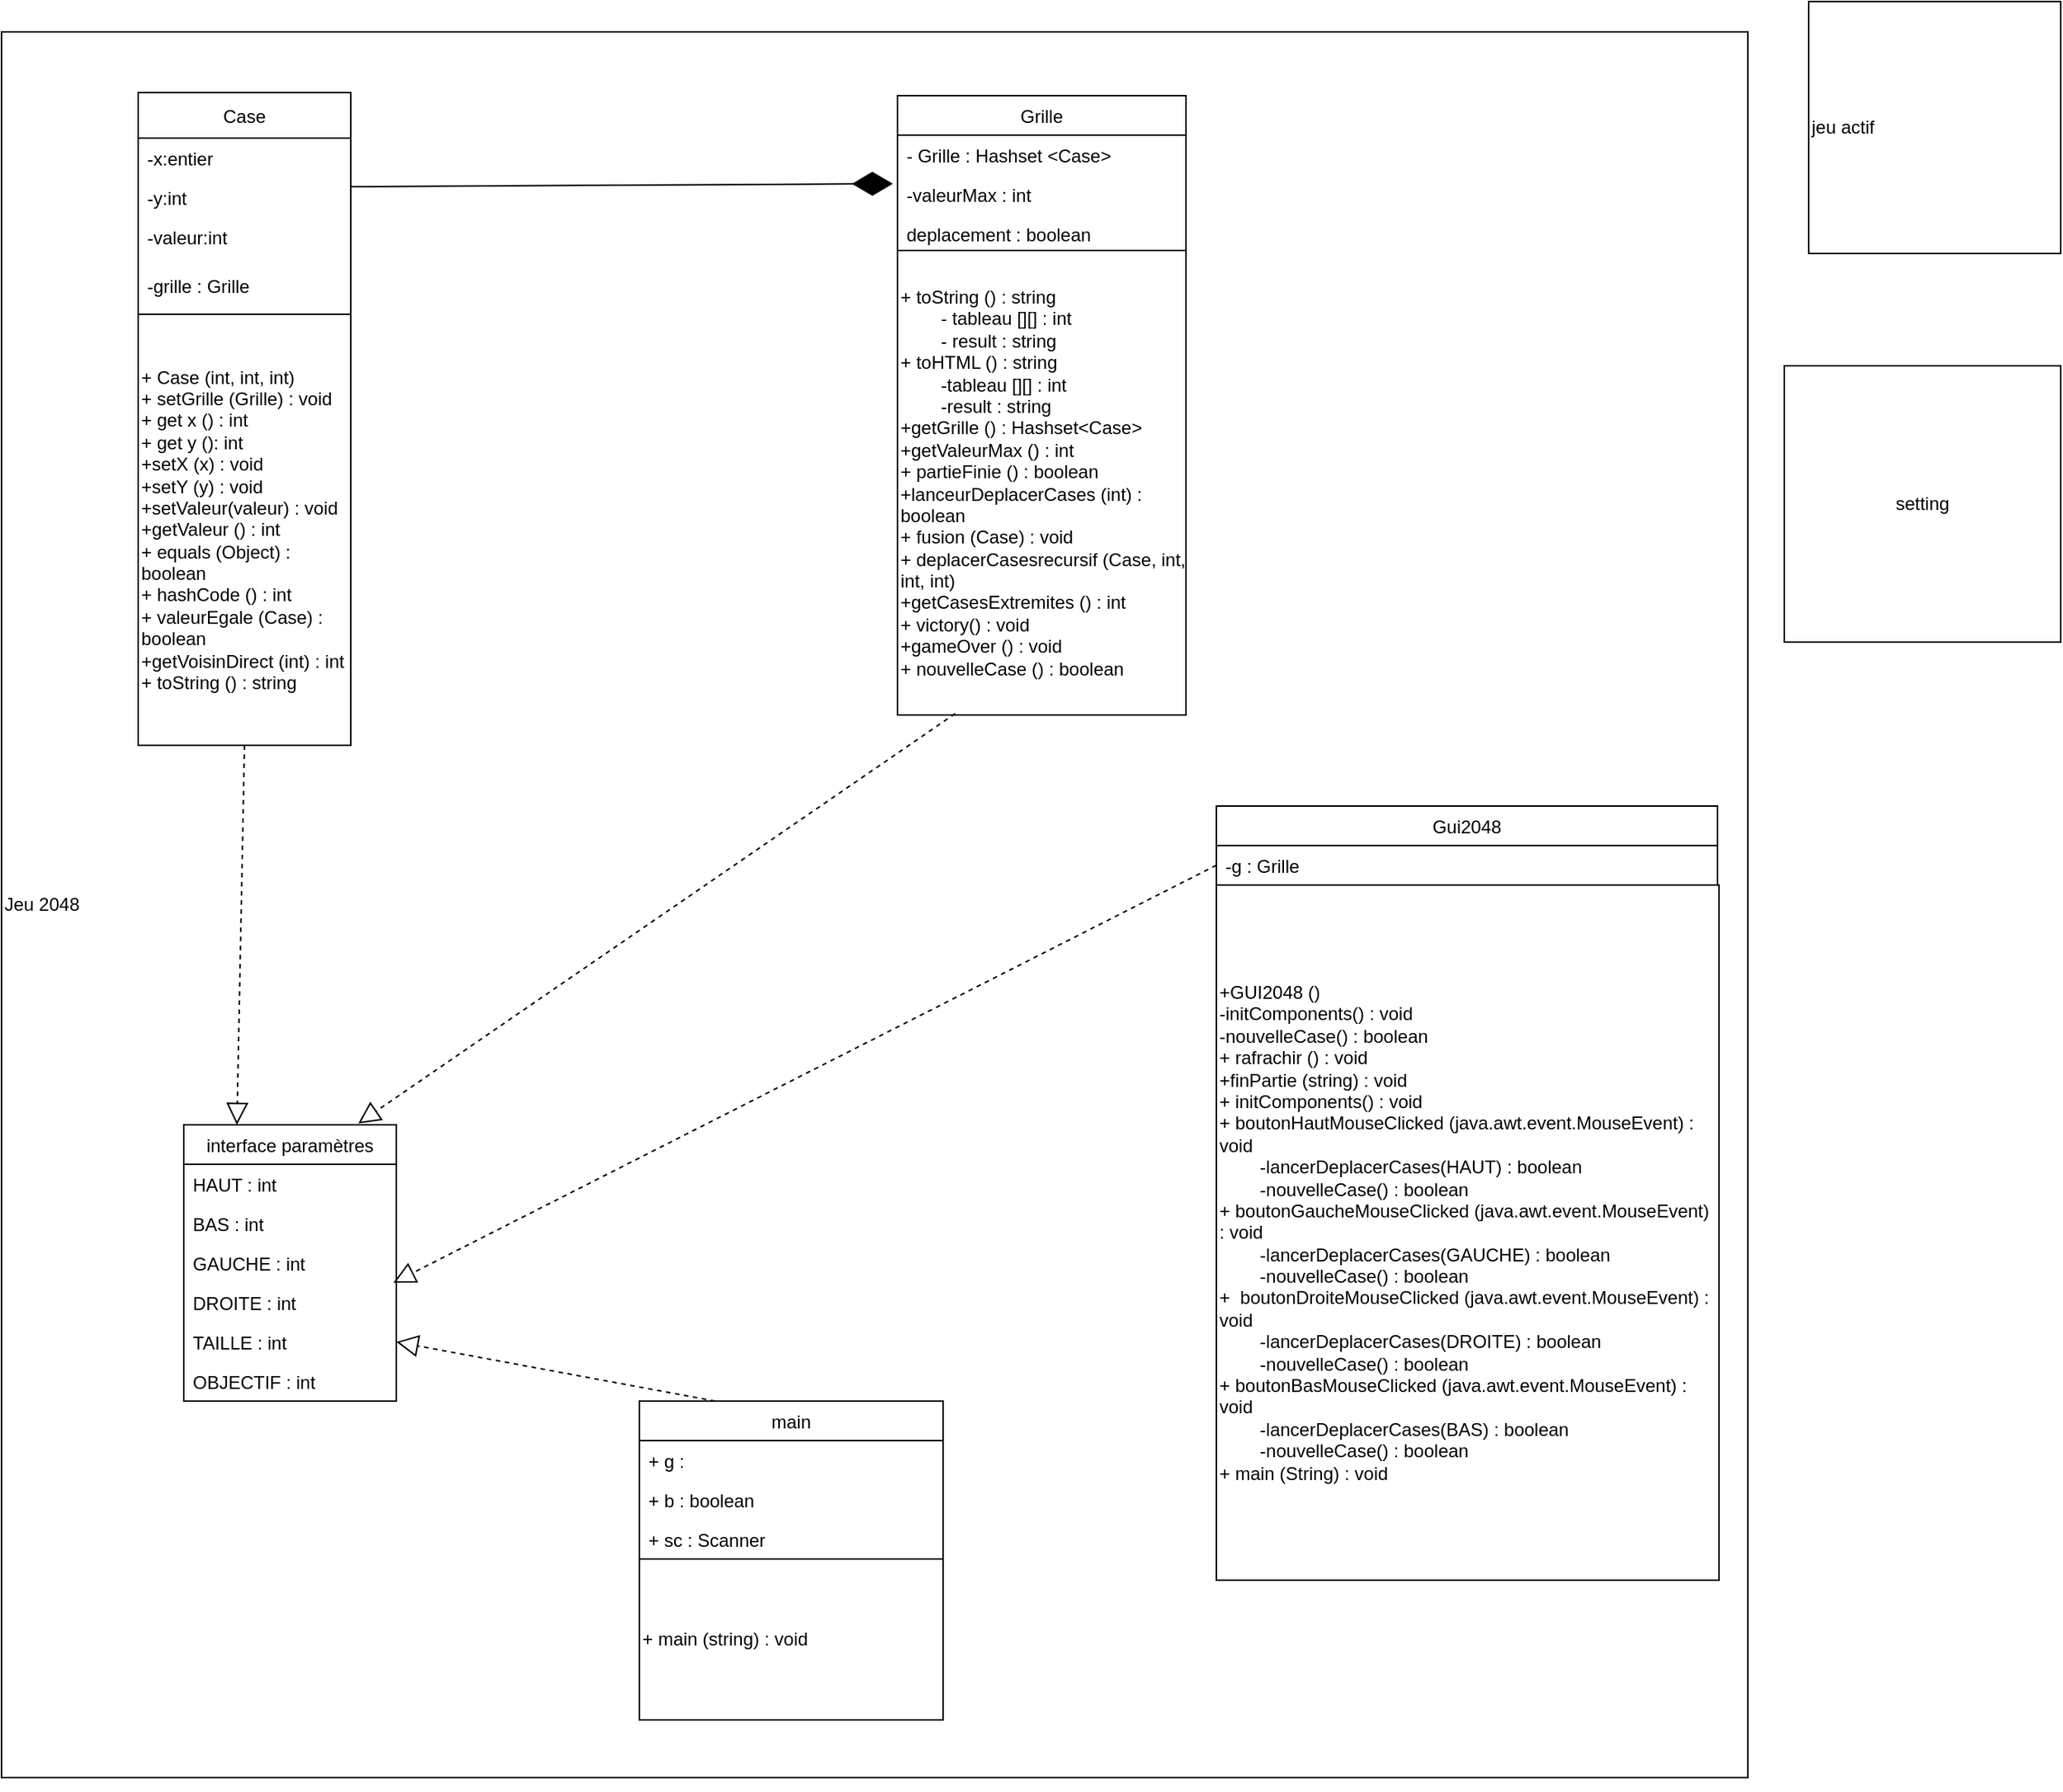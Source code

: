 <mxfile version="20.5.1" type="device"><diagram id="qx1s0ND_YQs_epVK21zp" name="Page-1"><mxGraphModel dx="1422" dy="800" grid="1" gridSize="10" guides="1" tooltips="1" connect="1" arrows="1" fold="1" page="1" pageScale="1" pageWidth="827" pageHeight="1169" math="0" shadow="0"><root><mxCell id="0"/><mxCell id="1" parent="0"/><mxCell id="rsJU6VC2g6ZwBRj6wijp-1" value="Jeu 2048" style="whiteSpace=wrap;html=1;aspect=fixed;align=left;" parent="1" vertex="1"><mxGeometry x="80" y="40" width="1150" height="1150" as="geometry"/></mxCell><mxCell id="rsJU6VC2g6ZwBRj6wijp-6" value="Case" style="swimlane;fontStyle=0;childLayout=stackLayout;horizontal=1;startSize=30;fillColor=none;horizontalStack=0;resizeParent=1;resizeParentMax=0;resizeLast=0;collapsible=1;marginBottom=0;" parent="1" vertex="1"><mxGeometry x="170" y="80" width="140" height="146" as="geometry"/></mxCell><mxCell id="rsJU6VC2g6ZwBRj6wijp-7" value="-x:entier" style="text;strokeColor=none;fillColor=none;align=left;verticalAlign=top;spacingLeft=4;spacingRight=4;overflow=hidden;rotatable=0;points=[[0,0.5],[1,0.5]];portConstraint=eastwest;" parent="rsJU6VC2g6ZwBRj6wijp-6" vertex="1"><mxGeometry y="30" width="140" height="26" as="geometry"/></mxCell><mxCell id="rsJU6VC2g6ZwBRj6wijp-8" value="-y:int" style="text;strokeColor=none;fillColor=none;align=left;verticalAlign=top;spacingLeft=4;spacingRight=4;overflow=hidden;rotatable=0;points=[[0,0.5],[1,0.5]];portConstraint=eastwest;" parent="rsJU6VC2g6ZwBRj6wijp-6" vertex="1"><mxGeometry y="56" width="140" height="26" as="geometry"/></mxCell><mxCell id="rsJU6VC2g6ZwBRj6wijp-9" value="-valeur:int" style="text;strokeColor=none;fillColor=none;align=left;verticalAlign=top;spacingLeft=4;spacingRight=4;overflow=hidden;rotatable=0;points=[[0,0.5],[1,0.5]];portConstraint=eastwest;" parent="rsJU6VC2g6ZwBRj6wijp-6" vertex="1"><mxGeometry y="82" width="140" height="32" as="geometry"/></mxCell><mxCell id="GUiX2pNGBqtcYLe74WCQ-2" value="-grille : Grille" style="text;strokeColor=none;fillColor=none;align=left;verticalAlign=top;spacingLeft=4;spacingRight=4;overflow=hidden;rotatable=0;points=[[0,0.5],[1,0.5]];portConstraint=eastwest;" vertex="1" parent="rsJU6VC2g6ZwBRj6wijp-6"><mxGeometry y="114" width="140" height="32" as="geometry"/></mxCell><mxCell id="rsJU6VC2g6ZwBRj6wijp-10" value="Grille" style="swimlane;fontStyle=0;childLayout=stackLayout;horizontal=1;startSize=26;fillColor=none;horizontalStack=0;resizeParent=1;resizeParentMax=0;resizeLast=0;collapsible=1;marginBottom=0;" parent="1" vertex="1"><mxGeometry x="670" y="82" width="190" height="104" as="geometry"/></mxCell><mxCell id="rsJU6VC2g6ZwBRj6wijp-11" value="- Grille : Hashset &lt;Case&gt;" style="text;strokeColor=none;fillColor=none;align=left;verticalAlign=top;spacingLeft=4;spacingRight=4;overflow=hidden;rotatable=0;points=[[0,0.5],[1,0.5]];portConstraint=eastwest;" parent="rsJU6VC2g6ZwBRj6wijp-10" vertex="1"><mxGeometry y="26" width="190" height="26" as="geometry"/></mxCell><mxCell id="rsJU6VC2g6ZwBRj6wijp-12" value="-valeurMax : int" style="text;strokeColor=none;fillColor=none;align=left;verticalAlign=top;spacingLeft=4;spacingRight=4;overflow=hidden;rotatable=0;points=[[0,0.5],[1,0.5]];portConstraint=eastwest;" parent="rsJU6VC2g6ZwBRj6wijp-10" vertex="1"><mxGeometry y="52" width="190" height="26" as="geometry"/></mxCell><mxCell id="rsJU6VC2g6ZwBRj6wijp-13" value="deplacement : boolean" style="text;strokeColor=none;fillColor=none;align=left;verticalAlign=top;spacingLeft=4;spacingRight=4;overflow=hidden;rotatable=0;points=[[0,0.5],[1,0.5]];portConstraint=eastwest;" parent="rsJU6VC2g6ZwBRj6wijp-10" vertex="1"><mxGeometry y="78" width="190" height="26" as="geometry"/></mxCell><mxCell id="rsJU6VC2g6ZwBRj6wijp-14" value="interface paramètres" style="swimlane;fontStyle=0;childLayout=stackLayout;horizontal=1;startSize=26;fillColor=none;horizontalStack=0;resizeParent=1;resizeParentMax=0;resizeLast=0;collapsible=1;marginBottom=0;" parent="1" vertex="1"><mxGeometry x="200" y="760" width="140" height="182" as="geometry"/></mxCell><mxCell id="rsJU6VC2g6ZwBRj6wijp-15" value="HAUT : int" style="text;strokeColor=none;fillColor=none;align=left;verticalAlign=top;spacingLeft=4;spacingRight=4;overflow=hidden;rotatable=0;points=[[0,0.5],[1,0.5]];portConstraint=eastwest;" parent="rsJU6VC2g6ZwBRj6wijp-14" vertex="1"><mxGeometry y="26" width="140" height="26" as="geometry"/></mxCell><mxCell id="rsJU6VC2g6ZwBRj6wijp-16" value="BAS : int" style="text;strokeColor=none;fillColor=none;align=left;verticalAlign=top;spacingLeft=4;spacingRight=4;overflow=hidden;rotatable=0;points=[[0,0.5],[1,0.5]];portConstraint=eastwest;" parent="rsJU6VC2g6ZwBRj6wijp-14" vertex="1"><mxGeometry y="52" width="140" height="26" as="geometry"/></mxCell><mxCell id="rsJU6VC2g6ZwBRj6wijp-17" value="GAUCHE : int" style="text;strokeColor=none;fillColor=none;align=left;verticalAlign=top;spacingLeft=4;spacingRight=4;overflow=hidden;rotatable=0;points=[[0,0.5],[1,0.5]];portConstraint=eastwest;" parent="rsJU6VC2g6ZwBRj6wijp-14" vertex="1"><mxGeometry y="78" width="140" height="26" as="geometry"/></mxCell><mxCell id="GUiX2pNGBqtcYLe74WCQ-13" value="DROITE : int" style="text;strokeColor=none;fillColor=none;align=left;verticalAlign=top;spacingLeft=4;spacingRight=4;overflow=hidden;rotatable=0;points=[[0,0.5],[1,0.5]];portConstraint=eastwest;" vertex="1" parent="rsJU6VC2g6ZwBRj6wijp-14"><mxGeometry y="104" width="140" height="26" as="geometry"/></mxCell><mxCell id="GUiX2pNGBqtcYLe74WCQ-12" value="TAILLE : int   " style="text;strokeColor=none;fillColor=none;align=left;verticalAlign=top;spacingLeft=4;spacingRight=4;overflow=hidden;rotatable=0;points=[[0,0.5],[1,0.5]];portConstraint=eastwest;" vertex="1" parent="rsJU6VC2g6ZwBRj6wijp-14"><mxGeometry y="130" width="140" height="26" as="geometry"/></mxCell><mxCell id="GUiX2pNGBqtcYLe74WCQ-11" value="OBJECTIF : int" style="text;strokeColor=none;fillColor=none;align=left;verticalAlign=top;spacingLeft=4;spacingRight=4;overflow=hidden;rotatable=0;points=[[0,0.5],[1,0.5]];portConstraint=eastwest;" vertex="1" parent="rsJU6VC2g6ZwBRj6wijp-14"><mxGeometry y="156" width="140" height="26" as="geometry"/></mxCell><mxCell id="rsJU6VC2g6ZwBRj6wijp-18" value="main" style="swimlane;fontStyle=0;childLayout=stackLayout;horizontal=1;startSize=26;fillColor=none;horizontalStack=0;resizeParent=1;resizeParentMax=0;resizeLast=0;collapsible=1;marginBottom=0;" parent="1" vertex="1"><mxGeometry x="500" y="942" width="200" height="104" as="geometry"/></mxCell><mxCell id="rsJU6VC2g6ZwBRj6wijp-19" value="+ g : " style="text;strokeColor=none;fillColor=none;align=left;verticalAlign=top;spacingLeft=4;spacingRight=4;overflow=hidden;rotatable=0;points=[[0,0.5],[1,0.5]];portConstraint=eastwest;" parent="rsJU6VC2g6ZwBRj6wijp-18" vertex="1"><mxGeometry y="26" width="200" height="26" as="geometry"/></mxCell><mxCell id="rsJU6VC2g6ZwBRj6wijp-20" value="+ b : boolean" style="text;strokeColor=none;fillColor=none;align=left;verticalAlign=top;spacingLeft=4;spacingRight=4;overflow=hidden;rotatable=0;points=[[0,0.5],[1,0.5]];portConstraint=eastwest;" parent="rsJU6VC2g6ZwBRj6wijp-18" vertex="1"><mxGeometry y="52" width="200" height="26" as="geometry"/></mxCell><mxCell id="rsJU6VC2g6ZwBRj6wijp-21" value="+ sc : Scanner " style="text;strokeColor=none;fillColor=none;align=left;verticalAlign=top;spacingLeft=4;spacingRight=4;overflow=hidden;rotatable=0;points=[[0,0.5],[1,0.5]];portConstraint=eastwest;" parent="rsJU6VC2g6ZwBRj6wijp-18" vertex="1"><mxGeometry y="78" width="200" height="26" as="geometry"/></mxCell><mxCell id="rsJU6VC2g6ZwBRj6wijp-23" value="jeu actif" style="whiteSpace=wrap;html=1;aspect=fixed;align=left;" parent="1" vertex="1"><mxGeometry x="1270" y="20" width="166" height="166" as="geometry"/></mxCell><mxCell id="rsJU6VC2g6ZwBRj6wijp-24" value="Gui2048" style="swimlane;fontStyle=0;childLayout=stackLayout;horizontal=1;startSize=26;fillColor=none;horizontalStack=0;resizeParent=1;resizeParentMax=0;resizeLast=0;collapsible=1;marginBottom=0;" parent="1" vertex="1"><mxGeometry x="880" y="550" width="330" height="52" as="geometry"/></mxCell><mxCell id="rsJU6VC2g6ZwBRj6wijp-25" value="-g : Grille" style="text;strokeColor=none;fillColor=none;align=left;verticalAlign=top;spacingLeft=4;spacingRight=4;overflow=hidden;rotatable=0;points=[[0,0.5],[1,0.5]];portConstraint=eastwest;" parent="rsJU6VC2g6ZwBRj6wijp-24" vertex="1"><mxGeometry y="26" width="330" height="26" as="geometry"/></mxCell><mxCell id="rsJU6VC2g6ZwBRj6wijp-28" value="setting" style="whiteSpace=wrap;html=1;aspect=fixed;" parent="1" vertex="1"><mxGeometry x="1254" y="260" width="182" height="182" as="geometry"/></mxCell><mxCell id="8p0oXWzxF2QQTzKeaUYU-1" style="edgeStyle=orthogonalEdgeStyle;rounded=0;orthogonalLoop=1;jettySize=auto;html=1;exitX=0.5;exitY=1;exitDx=0;exitDy=0;" parent="1" source="rsJU6VC2g6ZwBRj6wijp-1" target="rsJU6VC2g6ZwBRj6wijp-1" edge="1"><mxGeometry relative="1" as="geometry"/></mxCell><mxCell id="GUiX2pNGBqtcYLe74WCQ-1" value="+ Case (int, int, int)&lt;br&gt;+ setGrille (Grille) : void&amp;nbsp;&lt;br&gt;+ get x () : int&amp;nbsp;&lt;br&gt;+ get y (): int&lt;br&gt;+setX (x) : void&lt;br&gt;+setY (y) : void&lt;br&gt;+setValeur(valeur) : void&lt;br&gt;+getValeur () : int&lt;br&gt;+ equals (Object) : boolean&lt;br&gt;+ hashCode () : int&lt;br&gt;+ valeurEgale (Case) : boolean&lt;br&gt;+getVoisinDirect (int) : int&lt;br&gt;+ toString () : string&amp;nbsp;" style="rounded=0;whiteSpace=wrap;html=1;align=left;" vertex="1" parent="1"><mxGeometry x="170" y="226" width="140" height="284" as="geometry"/></mxCell><mxCell id="GUiX2pNGBqtcYLe74WCQ-5" value="+ toString () : string&lt;br&gt;&lt;span style=&quot;white-space: pre;&quot;&gt;&#9;&lt;/span&gt;- tableau [][] : int&lt;br&gt;&lt;span style=&quot;white-space: pre;&quot;&gt;&#9;&lt;/span&gt;- result : string&amp;nbsp;&lt;br&gt;+ toHTML () : string&lt;br&gt;&lt;span style=&quot;white-space: pre;&quot;&gt;&#9;&lt;/span&gt;-tableau [][] : int&lt;br&gt;&lt;span style=&quot;white-space: pre;&quot;&gt;&#9;&lt;/span&gt;-result : string&lt;br&gt;+getGrille () : Hashset&amp;lt;Case&amp;gt;&lt;br&gt;+getValeurMax () : int&lt;br&gt;+ partieFinie () : boolean&lt;br&gt;+lanceurDeplacerCases (int) : boolean&amp;nbsp;&lt;br&gt;+ fusion (Case) : void&lt;br&gt;+ deplacerCasesrecursif (Case, int, int, int)&lt;br&gt;+getCasesExtremites () : int&lt;br&gt;+ victory() : void&lt;br&gt;+gameOver () : void&lt;br&gt;+ nouvelleCase () : boolean&lt;br&gt;" style="rounded=0;whiteSpace=wrap;html=1;align=left;" vertex="1" parent="1"><mxGeometry x="670" y="184" width="190" height="306" as="geometry"/></mxCell><mxCell id="GUiX2pNGBqtcYLe74WCQ-7" value="+GUI2048 ()&amp;nbsp;&lt;br&gt;&lt;span style=&quot;&quot;&gt;&#9;&lt;/span&gt;-initComponents() : void&lt;br&gt;&lt;span style=&quot;&quot;&gt;&#9;&lt;/span&gt;-nouvelleCase() : boolean&lt;br&gt;+ rafrachir () : void&lt;br&gt;+finPartie (string) : void&lt;br&gt;+ initComponents() : void&lt;br&gt;+ boutonHautMouseClicked (java.awt.event.MouseEvent) : void&lt;br&gt;&lt;span style=&quot;&quot;&gt;&#9;&lt;/span&gt;&lt;span style=&quot;white-space: pre;&quot;&gt;&#9;&lt;/span&gt;-lancerDeplacerCases(HAUT) : boolean&lt;br&gt;&lt;span style=&quot;&quot;&gt;&#9;&lt;/span&gt;&lt;span style=&quot;white-space: pre;&quot;&gt;&#9;&lt;/span&gt;-nouvelleCase() : boolean&lt;br&gt;+&amp;nbsp;boutonGaucheMouseClicked (java.awt.event.MouseEvent) : void&lt;br&gt;&lt;span style=&quot;&quot;&gt;&#9;&lt;/span&gt;&lt;span style=&quot;white-space: pre;&quot;&gt;&#9;&lt;/span&gt;-lancerDeplacerCases(GAUCHE) : boolean&lt;br&gt;&lt;span style=&quot;&quot;&gt;&#9;&lt;/span&gt;&lt;span style=&quot;white-space: pre;&quot;&gt;&#9;&lt;/span&gt;-nouvelleCase() : boolean&lt;br&gt;+&amp;nbsp;&amp;nbsp;boutonDroiteMouseClicked (java.awt.event.MouseEvent) : void&lt;br&gt;&lt;span style=&quot;&quot;&gt;&#9;&lt;/span&gt;&lt;span style=&quot;white-space: pre;&quot;&gt;&#9;&lt;/span&gt;-lancerDeplacerCases(DROITE) : boolean&lt;br&gt;&lt;span style=&quot;&quot;&gt;&#9;&lt;/span&gt;&lt;span style=&quot;white-space: pre;&quot;&gt;&#9;&lt;/span&gt;-nouvelleCase() : boolean&lt;br&gt;+&amp;nbsp;boutonBasMouseClicked (java.awt.event.MouseEvent) : void&lt;br&gt;&lt;span style=&quot;&quot;&gt;&#9;&lt;/span&gt;&lt;span style=&quot;white-space: pre;&quot;&gt;&#9;&lt;/span&gt;-lancerDeplacerCases(BAS) : boolean&lt;br&gt;&lt;span style=&quot;&quot;&gt;&#9;&lt;/span&gt;&lt;span style=&quot;white-space: pre;&quot;&gt;&#9;&lt;/span&gt;-nouvelleCase() : boolean&lt;br&gt;+ main (String) : void&lt;br&gt;" style="rounded=0;whiteSpace=wrap;html=1;align=left;" vertex="1" parent="1"><mxGeometry x="880" y="602" width="331" height="458" as="geometry"/></mxCell><mxCell id="GUiX2pNGBqtcYLe74WCQ-10" value="+ main (string) : void" style="rounded=0;whiteSpace=wrap;html=1;align=left;" vertex="1" parent="1"><mxGeometry x="500" y="1046" width="200" height="106" as="geometry"/></mxCell><mxCell id="GUiX2pNGBqtcYLe74WCQ-20" value="" style="endArrow=diamondThin;endFill=1;endSize=24;html=1;rounded=0;exitX=1;exitY=1.231;exitDx=0;exitDy=0;exitPerimeter=0;entryX=-0.016;entryY=0.231;entryDx=0;entryDy=0;entryPerimeter=0;" edge="1" parent="1" source="rsJU6VC2g6ZwBRj6wijp-7" target="rsJU6VC2g6ZwBRj6wijp-12"><mxGeometry width="160" relative="1" as="geometry"><mxPoint x="400" y="140" as="sourcePoint"/><mxPoint x="560" y="140" as="targetPoint"/></mxGeometry></mxCell><mxCell id="GUiX2pNGBqtcYLe74WCQ-22" value="" style="endArrow=block;dashed=1;endFill=0;endSize=12;html=1;rounded=0;exitX=0.5;exitY=1;exitDx=0;exitDy=0;entryX=0.25;entryY=0;entryDx=0;entryDy=0;" edge="1" parent="1" source="GUiX2pNGBqtcYLe74WCQ-1" target="rsJU6VC2g6ZwBRj6wijp-14"><mxGeometry width="160" relative="1" as="geometry"><mxPoint x="410" y="710" as="sourcePoint"/><mxPoint x="570" y="710" as="targetPoint"/></mxGeometry></mxCell><mxCell id="GUiX2pNGBqtcYLe74WCQ-23" value="" style="endArrow=block;dashed=1;endFill=0;endSize=12;html=1;rounded=0;exitX=0.2;exitY=0.997;exitDx=0;exitDy=0;exitPerimeter=0;entryX=0.821;entryY=-0.005;entryDx=0;entryDy=0;entryPerimeter=0;" edge="1" parent="1" source="GUiX2pNGBqtcYLe74WCQ-5" target="rsJU6VC2g6ZwBRj6wijp-14"><mxGeometry width="160" relative="1" as="geometry"><mxPoint x="410" y="610" as="sourcePoint"/><mxPoint x="570" y="610" as="targetPoint"/></mxGeometry></mxCell><mxCell id="GUiX2pNGBqtcYLe74WCQ-24" value="" style="endArrow=block;dashed=1;endFill=0;endSize=12;html=1;rounded=0;entryX=0.986;entryY=0;entryDx=0;entryDy=0;entryPerimeter=0;exitX=0;exitY=0.5;exitDx=0;exitDy=0;" edge="1" parent="1" source="rsJU6VC2g6ZwBRj6wijp-25" target="GUiX2pNGBqtcYLe74WCQ-13"><mxGeometry width="160" relative="1" as="geometry"><mxPoint x="410" y="810" as="sourcePoint"/><mxPoint x="570" y="810" as="targetPoint"/></mxGeometry></mxCell><mxCell id="GUiX2pNGBqtcYLe74WCQ-25" value="" style="endArrow=block;dashed=1;endFill=0;endSize=12;html=1;rounded=0;exitX=0.25;exitY=0;exitDx=0;exitDy=0;entryX=1;entryY=0.5;entryDx=0;entryDy=0;" edge="1" parent="1" source="rsJU6VC2g6ZwBRj6wijp-18" target="GUiX2pNGBqtcYLe74WCQ-12"><mxGeometry width="160" relative="1" as="geometry"><mxPoint x="410" y="810" as="sourcePoint"/><mxPoint x="570" y="810" as="targetPoint"/></mxGeometry></mxCell></root></mxGraphModel></diagram></mxfile>